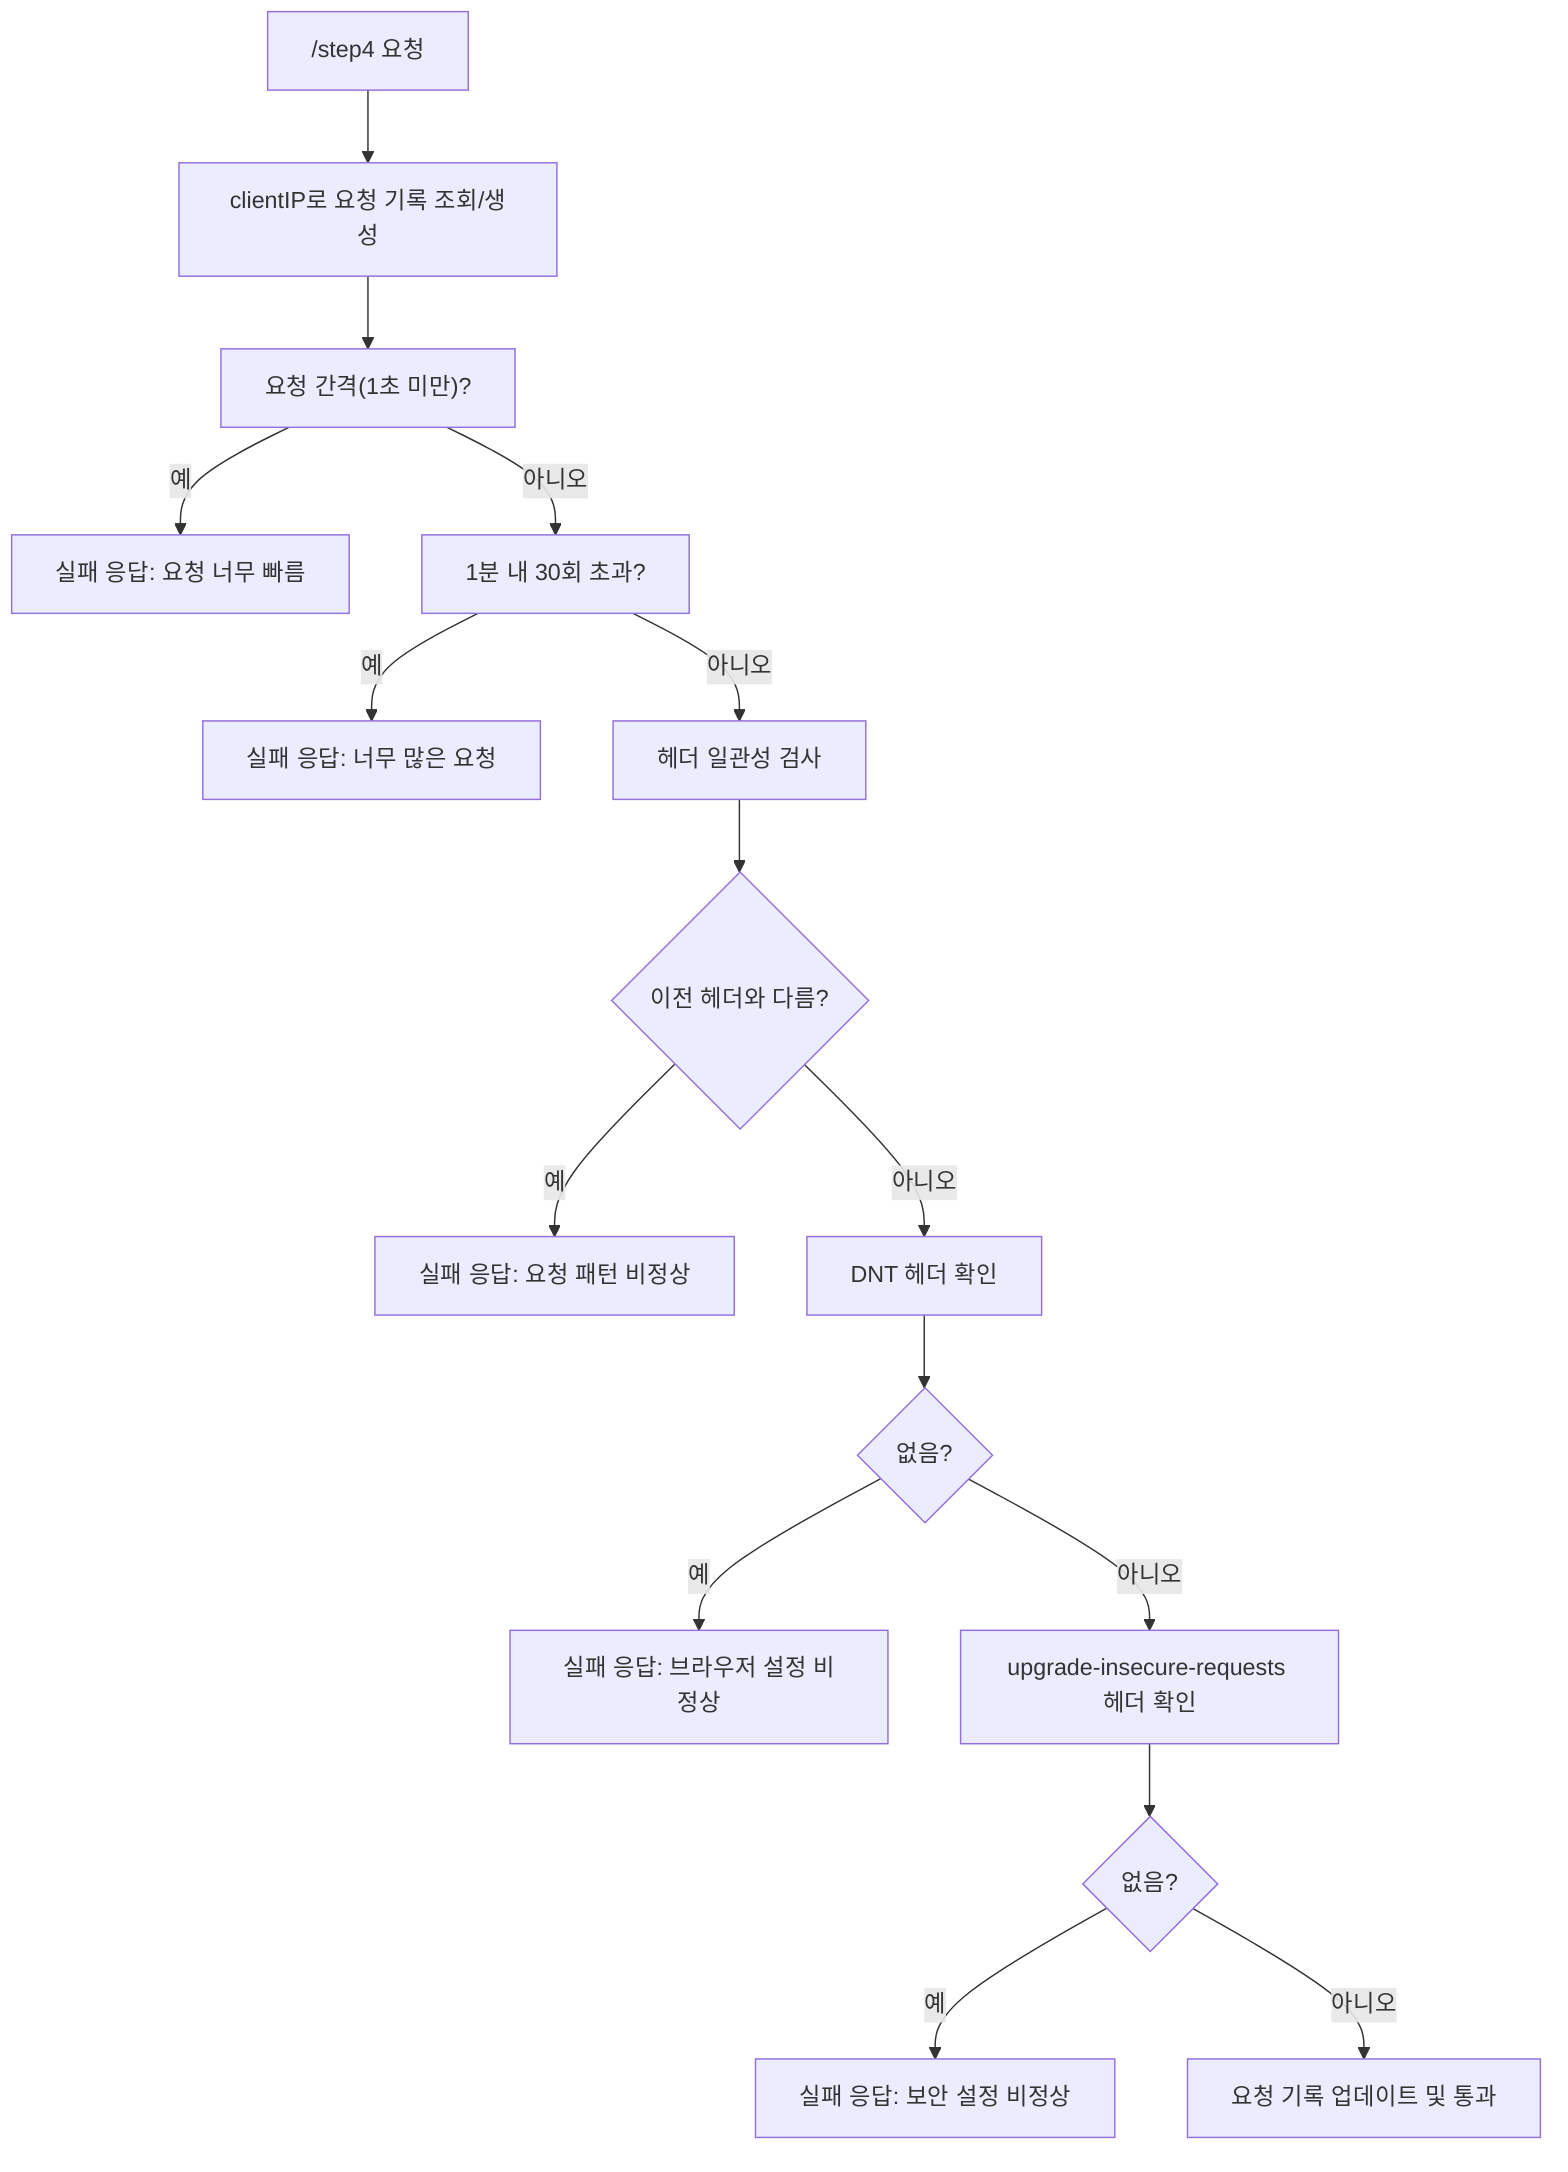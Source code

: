flowchart TD
  A["/step4 요청"] --> B["clientIP로 요청 기록 조회/생성"]
  B --> C["요청 간격(1초 미만)?" ]
  C -- 예 --> Z1["실패 응답: 요청 너무 빠름"]
  C -- 아니오 --> D["1분 내 30회 초과?" ]
  D -- 예 --> Z2["실패 응답: 너무 많은 요청"]
  D -- 아니오 --> E["헤더 일관성 검사"]
  E --> F{"이전 헤더와 다름?"}
  F -- 예 --> Z3["실패 응답: 요청 패턴 비정상"]
  F -- 아니오 --> G["DNT 헤더 확인"]
  G --> H{"없음?"}
  H -- 예 --> Z4["실패 응답: 브라우저 설정 비정상"]
  H -- 아니오 --> I["upgrade-insecure-requests 헤더 확인"]
  I --> J{"없음?"}
  J -- 예 --> Z5["실패 응답: 보안 설정 비정상"]
  J -- 아니오 --> K["요청 기록 업데이트 및 통과"]